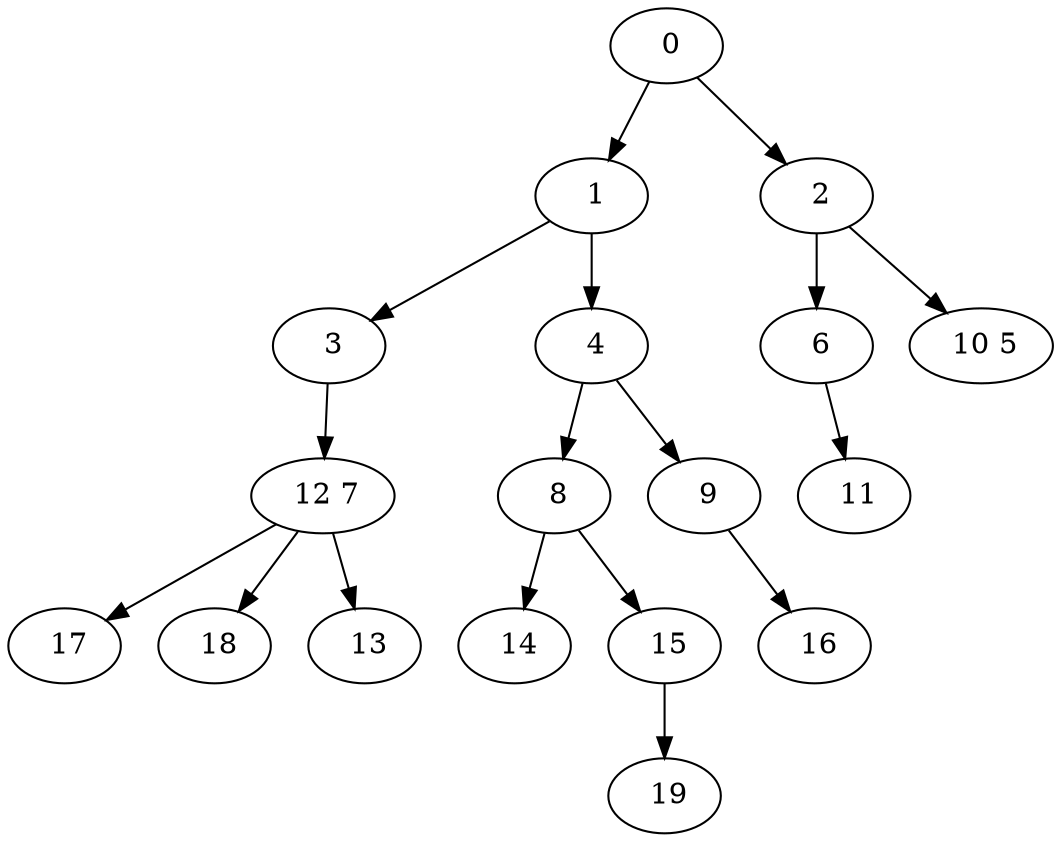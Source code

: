 digraph mytree {
" 0" -> " 1";
" 0" -> " 2";
" 1" -> " 3";
" 1" -> " 4";
" 2" -> " 6";
" 2" -> " 10 5";
" 3" -> " 12 7";
" 4" -> " 8";
" 4" -> " 9";
" 6" -> " 11";
" 10 5";
" 12 7" -> " 17";
" 12 7" -> " 18";
" 12 7" -> " 13";
" 8" -> " 14";
" 8" -> " 15";
" 9" -> " 16";
" 14";
" 15" -> " 19";
" 16";
" 19";
" 17";
" 18";
" 13";
" 11";
}
